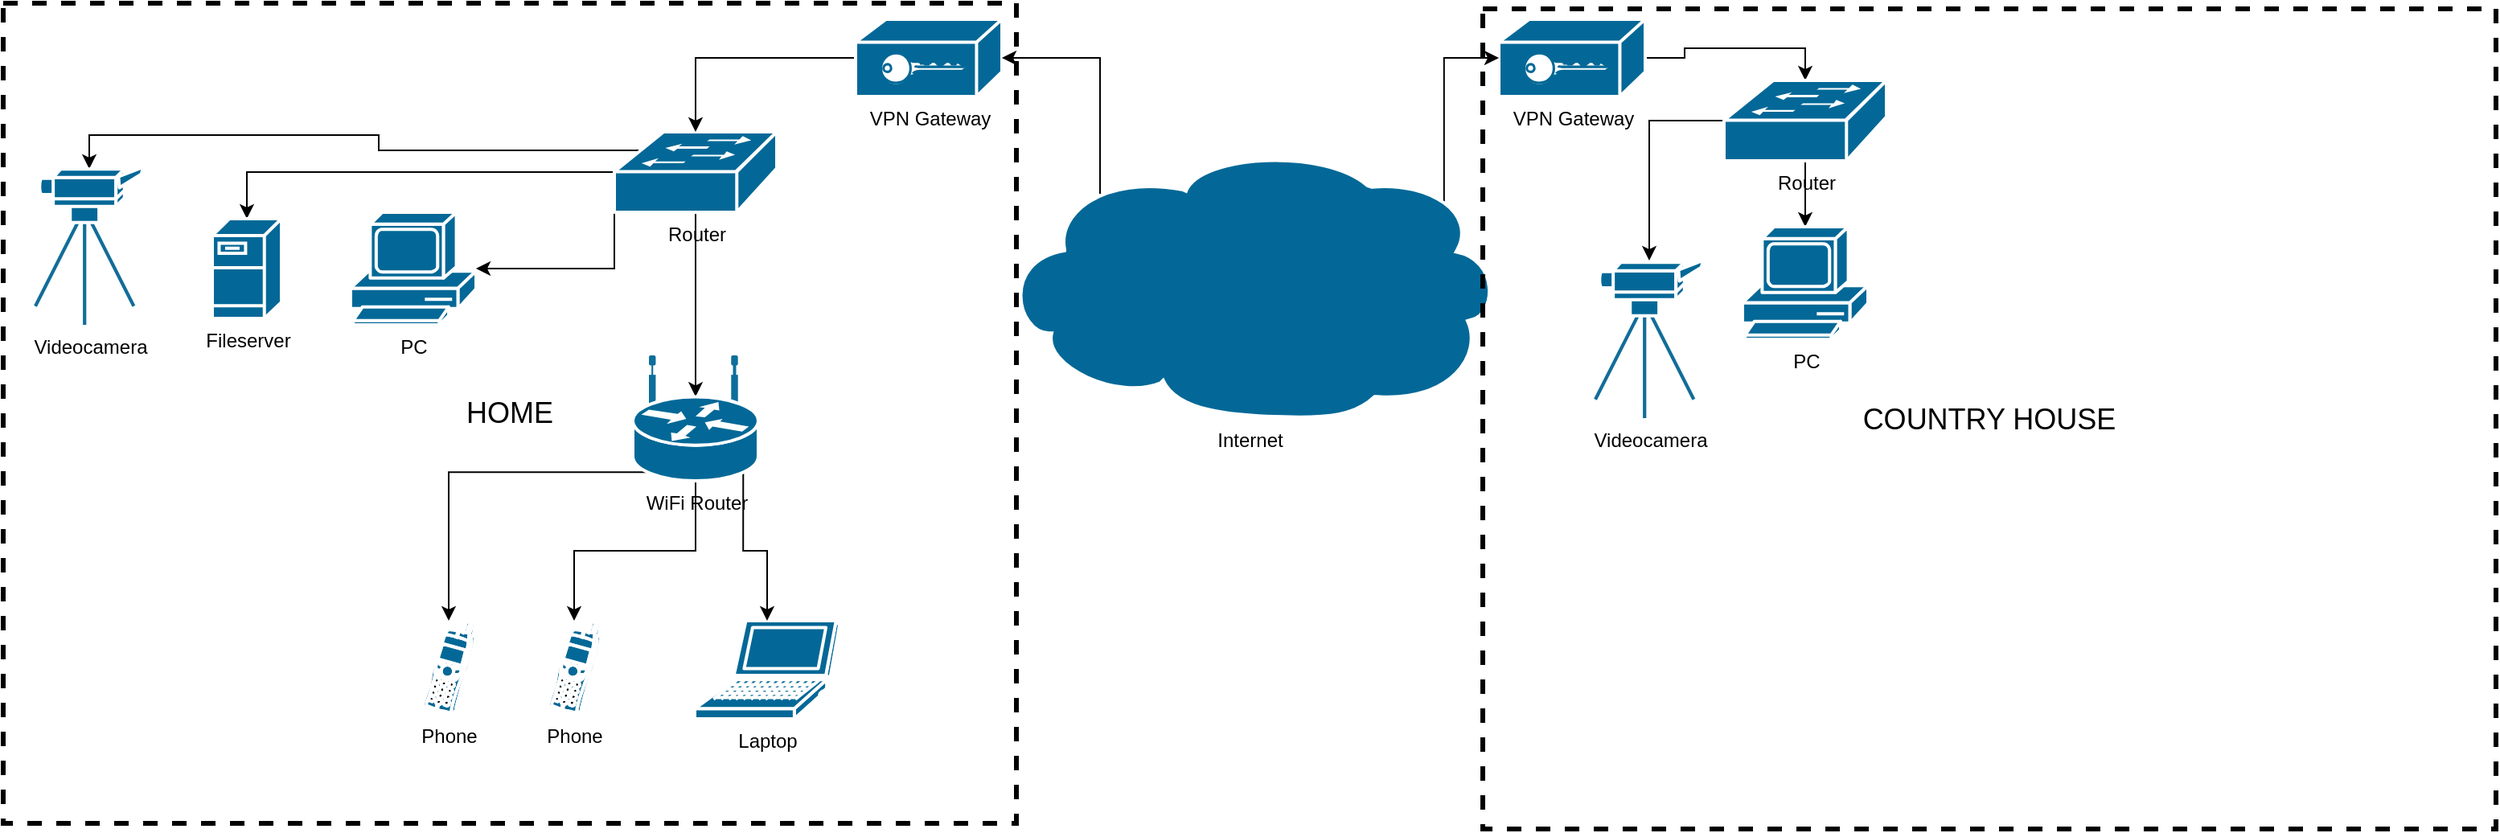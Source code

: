 <mxfile version="20.0.4" type="github">
  <diagram id="l8hXMBHkgcEJcSW0mbfh" name="Page-1">
    <mxGraphModel dx="1892" dy="1244" grid="1" gridSize="10" guides="1" tooltips="1" connect="1" arrows="1" fold="1" page="1" pageScale="1" pageWidth="1169" pageHeight="827" math="0" shadow="0">
      <root>
        <mxCell id="0" />
        <mxCell id="1" parent="0" />
        <mxCell id="LknhTWi8hgB9BkkPIfUL-1" value="PC" style="shape=mxgraph.cisco.computers_and_peripherals.pc;sketch=0;html=1;pointerEvents=1;dashed=0;fillColor=#036897;strokeColor=#ffffff;strokeWidth=2;verticalLabelPosition=bottom;verticalAlign=top;align=center;outlineConnect=0;" vertex="1" parent="1">
          <mxGeometry x="446" y="160" width="78" height="70" as="geometry" />
        </mxCell>
        <mxCell id="LknhTWi8hgB9BkkPIfUL-5" value="Laptop" style="shape=mxgraph.cisco.computers_and_peripherals.laptop;sketch=0;html=1;pointerEvents=1;dashed=0;fillColor=#036897;strokeColor=#ffffff;strokeWidth=2;verticalLabelPosition=bottom;verticalAlign=top;align=center;outlineConnect=0;" vertex="1" parent="1">
          <mxGeometry x="660" y="414" width="90" height="61" as="geometry" />
        </mxCell>
        <mxCell id="LknhTWi8hgB9BkkPIfUL-20" style="edgeStyle=orthogonalEdgeStyle;rounded=0;orthogonalLoop=1;jettySize=auto;html=1;exitX=0.5;exitY=0.98;exitDx=0;exitDy=0;exitPerimeter=0;entryX=0.5;entryY=0.32;entryDx=0;entryDy=0;entryPerimeter=0;" edge="1" parent="1" source="LknhTWi8hgB9BkkPIfUL-6" target="LknhTWi8hgB9BkkPIfUL-7">
          <mxGeometry relative="1" as="geometry" />
        </mxCell>
        <mxCell id="LknhTWi8hgB9BkkPIfUL-21" style="edgeStyle=orthogonalEdgeStyle;rounded=0;orthogonalLoop=1;jettySize=auto;html=1;exitX=0;exitY=0.98;exitDx=0;exitDy=0;exitPerimeter=0;" edge="1" parent="1" source="LknhTWi8hgB9BkkPIfUL-6" target="LknhTWi8hgB9BkkPIfUL-1">
          <mxGeometry relative="1" as="geometry" />
        </mxCell>
        <mxCell id="LknhTWi8hgB9BkkPIfUL-22" style="edgeStyle=orthogonalEdgeStyle;rounded=0;orthogonalLoop=1;jettySize=auto;html=1;exitX=0;exitY=0.5;exitDx=0;exitDy=0;exitPerimeter=0;entryX=0.5;entryY=0;entryDx=0;entryDy=0;entryPerimeter=0;" edge="1" parent="1" source="LknhTWi8hgB9BkkPIfUL-6" target="LknhTWi8hgB9BkkPIfUL-10">
          <mxGeometry relative="1" as="geometry" />
        </mxCell>
        <mxCell id="LknhTWi8hgB9BkkPIfUL-30" style="edgeStyle=orthogonalEdgeStyle;rounded=0;orthogonalLoop=1;jettySize=auto;html=1;exitX=0.16;exitY=0.23;exitDx=0;exitDy=0;exitPerimeter=0;entryX=0.5;entryY=0.01;entryDx=0;entryDy=0;entryPerimeter=0;" edge="1" parent="1" source="LknhTWi8hgB9BkkPIfUL-6" target="LknhTWi8hgB9BkkPIfUL-29">
          <mxGeometry relative="1" as="geometry" />
        </mxCell>
        <mxCell id="LknhTWi8hgB9BkkPIfUL-6" value="Router" style="shape=mxgraph.cisco.switches.workgroup_switch;sketch=0;html=1;pointerEvents=1;dashed=0;fillColor=#036897;strokeColor=#ffffff;strokeWidth=2;verticalLabelPosition=bottom;verticalAlign=top;align=center;outlineConnect=0;" vertex="1" parent="1">
          <mxGeometry x="610" y="110" width="101" height="50" as="geometry" />
        </mxCell>
        <mxCell id="LknhTWi8hgB9BkkPIfUL-23" style="edgeStyle=orthogonalEdgeStyle;rounded=0;orthogonalLoop=1;jettySize=auto;html=1;exitX=0.12;exitY=0.93;exitDx=0;exitDy=0;exitPerimeter=0;entryX=0.5;entryY=0;entryDx=0;entryDy=0;entryPerimeter=0;" edge="1" parent="1" source="LknhTWi8hgB9BkkPIfUL-7" target="LknhTWi8hgB9BkkPIfUL-8">
          <mxGeometry relative="1" as="geometry" />
        </mxCell>
        <mxCell id="LknhTWi8hgB9BkkPIfUL-24" style="edgeStyle=orthogonalEdgeStyle;rounded=0;orthogonalLoop=1;jettySize=auto;html=1;exitX=0.5;exitY=1;exitDx=0;exitDy=0;exitPerimeter=0;entryX=0.5;entryY=0;entryDx=0;entryDy=0;entryPerimeter=0;" edge="1" parent="1" source="LknhTWi8hgB9BkkPIfUL-7" target="LknhTWi8hgB9BkkPIfUL-9">
          <mxGeometry relative="1" as="geometry" />
        </mxCell>
        <mxCell id="LknhTWi8hgB9BkkPIfUL-25" style="edgeStyle=orthogonalEdgeStyle;rounded=0;orthogonalLoop=1;jettySize=auto;html=1;exitX=0.88;exitY=0.93;exitDx=0;exitDy=0;exitPerimeter=0;" edge="1" parent="1" source="LknhTWi8hgB9BkkPIfUL-7" target="LknhTWi8hgB9BkkPIfUL-5">
          <mxGeometry relative="1" as="geometry" />
        </mxCell>
        <mxCell id="LknhTWi8hgB9BkkPIfUL-7" value="WiFi Router" style="shape=mxgraph.cisco.routers.wireless_router;sketch=0;html=1;pointerEvents=1;dashed=0;fillColor=#036897;strokeColor=#ffffff;strokeWidth=2;verticalLabelPosition=bottom;verticalAlign=top;align=center;outlineConnect=0;" vertex="1" parent="1">
          <mxGeometry x="621.5" y="250" width="78" height="77" as="geometry" />
        </mxCell>
        <mxCell id="LknhTWi8hgB9BkkPIfUL-8" value="Phone" style="shape=mxgraph.cisco.modems_and_phones.cell_phone;sketch=0;html=1;pointerEvents=1;dashed=0;fillColor=#036897;strokeColor=#ffffff;strokeWidth=2;verticalLabelPosition=bottom;verticalAlign=top;align=center;outlineConnect=0;" vertex="1" parent="1">
          <mxGeometry x="490" y="414" width="34" height="58" as="geometry" />
        </mxCell>
        <mxCell id="LknhTWi8hgB9BkkPIfUL-9" value="Phone" style="shape=mxgraph.cisco.modems_and_phones.cell_phone;sketch=0;html=1;pointerEvents=1;dashed=0;fillColor=#036897;strokeColor=#ffffff;strokeWidth=2;verticalLabelPosition=bottom;verticalAlign=top;align=center;outlineConnect=0;" vertex="1" parent="1">
          <mxGeometry x="568" y="414" width="34" height="58" as="geometry" />
        </mxCell>
        <mxCell id="LknhTWi8hgB9BkkPIfUL-10" value="Fileserver" style="shape=mxgraph.cisco.servers.fileserver;sketch=0;html=1;pointerEvents=1;dashed=0;fillColor=#036897;strokeColor=#ffffff;strokeWidth=2;verticalLabelPosition=bottom;verticalAlign=top;align=center;outlineConnect=0;" vertex="1" parent="1">
          <mxGeometry x="360" y="164" width="43" height="62" as="geometry" />
        </mxCell>
        <mxCell id="LknhTWi8hgB9BkkPIfUL-15" style="edgeStyle=orthogonalEdgeStyle;rounded=0;orthogonalLoop=1;jettySize=auto;html=1;exitX=0;exitY=0.5;exitDx=0;exitDy=0;exitPerimeter=0;entryX=0.5;entryY=0;entryDx=0;entryDy=0;entryPerimeter=0;" edge="1" parent="1" source="LknhTWi8hgB9BkkPIfUL-11" target="LknhTWi8hgB9BkkPIfUL-6">
          <mxGeometry relative="1" as="geometry" />
        </mxCell>
        <mxCell id="LknhTWi8hgB9BkkPIfUL-11" value="VPN Gateway" style="shape=mxgraph.cisco.hubs_and_gateways.vpn_gateway;sketch=0;html=1;pointerEvents=1;dashed=0;fillColor=#036897;strokeColor=#ffffff;strokeWidth=2;verticalLabelPosition=bottom;verticalAlign=top;align=center;outlineConnect=0;" vertex="1" parent="1">
          <mxGeometry x="760" y="40" width="91" height="48" as="geometry" />
        </mxCell>
        <mxCell id="LknhTWi8hgB9BkkPIfUL-28" style="edgeStyle=orthogonalEdgeStyle;rounded=0;orthogonalLoop=1;jettySize=auto;html=1;exitX=1;exitY=0.5;exitDx=0;exitDy=0;exitPerimeter=0;entryX=0.5;entryY=0;entryDx=0;entryDy=0;entryPerimeter=0;" edge="1" parent="1" source="LknhTWi8hgB9BkkPIfUL-12" target="LknhTWi8hgB9BkkPIfUL-18">
          <mxGeometry relative="1" as="geometry" />
        </mxCell>
        <mxCell id="LknhTWi8hgB9BkkPIfUL-12" value="VPN Gateway" style="shape=mxgraph.cisco.hubs_and_gateways.vpn_gateway;sketch=0;html=1;pointerEvents=1;dashed=0;fillColor=#036897;strokeColor=#ffffff;strokeWidth=2;verticalLabelPosition=bottom;verticalAlign=top;align=center;outlineConnect=0;" vertex="1" parent="1">
          <mxGeometry x="1160" y="40" width="91" height="48" as="geometry" />
        </mxCell>
        <mxCell id="LknhTWi8hgB9BkkPIfUL-26" style="edgeStyle=orthogonalEdgeStyle;rounded=0;orthogonalLoop=1;jettySize=auto;html=1;exitX=0.2;exitY=0.17;exitDx=0;exitDy=0;exitPerimeter=0;entryX=1;entryY=0.5;entryDx=0;entryDy=0;entryPerimeter=0;" edge="1" parent="1" source="LknhTWi8hgB9BkkPIfUL-13" target="LknhTWi8hgB9BkkPIfUL-11">
          <mxGeometry relative="1" as="geometry" />
        </mxCell>
        <mxCell id="LknhTWi8hgB9BkkPIfUL-27" style="edgeStyle=orthogonalEdgeStyle;rounded=0;orthogonalLoop=1;jettySize=auto;html=1;exitX=0.89;exitY=0.2;exitDx=0;exitDy=0;exitPerimeter=0;entryX=0;entryY=0.5;entryDx=0;entryDy=0;entryPerimeter=0;" edge="1" parent="1" source="LknhTWi8hgB9BkkPIfUL-13" target="LknhTWi8hgB9BkkPIfUL-12">
          <mxGeometry relative="1" as="geometry" />
        </mxCell>
        <mxCell id="LknhTWi8hgB9BkkPIfUL-13" value="Internet" style="shape=mxgraph.cisco.storage.cloud;sketch=0;html=1;pointerEvents=1;dashed=0;fillColor=#036897;strokeColor=#ffffff;strokeWidth=2;verticalLabelPosition=bottom;verticalAlign=top;align=center;outlineConnect=0;" vertex="1" parent="1">
          <mxGeometry x="850" y="120" width="310" height="168" as="geometry" />
        </mxCell>
        <mxCell id="LknhTWi8hgB9BkkPIfUL-32" style="edgeStyle=orthogonalEdgeStyle;rounded=0;orthogonalLoop=1;jettySize=auto;html=1;exitX=0.5;exitY=0.98;exitDx=0;exitDy=0;exitPerimeter=0;" edge="1" parent="1" source="LknhTWi8hgB9BkkPIfUL-18" target="LknhTWi8hgB9BkkPIfUL-31">
          <mxGeometry relative="1" as="geometry" />
        </mxCell>
        <mxCell id="LknhTWi8hgB9BkkPIfUL-34" style="edgeStyle=orthogonalEdgeStyle;rounded=0;orthogonalLoop=1;jettySize=auto;html=1;exitX=0.98;exitY=0.5;exitDx=0;exitDy=0;exitPerimeter=0;" edge="1" parent="1" source="LknhTWi8hgB9BkkPIfUL-18" target="LknhTWi8hgB9BkkPIfUL-33">
          <mxGeometry relative="1" as="geometry" />
        </mxCell>
        <mxCell id="LknhTWi8hgB9BkkPIfUL-18" value="Router" style="shape=mxgraph.cisco.switches.workgroup_switch;sketch=0;html=1;pointerEvents=1;dashed=0;fillColor=#036897;strokeColor=#ffffff;strokeWidth=2;verticalLabelPosition=bottom;verticalAlign=top;align=center;outlineConnect=0;" vertex="1" parent="1">
          <mxGeometry x="1300" y="78" width="101" height="50" as="geometry" />
        </mxCell>
        <mxCell id="LknhTWi8hgB9BkkPIfUL-29" value="Videocamera" style="shape=mxgraph.cisco.computers_and_peripherals.video_camera;sketch=0;html=1;pointerEvents=1;dashed=0;fillColor=#036897;strokeColor=#ffffff;strokeWidth=2;verticalLabelPosition=bottom;verticalAlign=top;align=center;outlineConnect=0;" vertex="1" parent="1">
          <mxGeometry x="250" y="132" width="67" height="98" as="geometry" />
        </mxCell>
        <mxCell id="LknhTWi8hgB9BkkPIfUL-31" value="PC" style="shape=mxgraph.cisco.computers_and_peripherals.pc;sketch=0;html=1;pointerEvents=1;dashed=0;fillColor=#036897;strokeColor=#ffffff;strokeWidth=2;verticalLabelPosition=bottom;verticalAlign=top;align=center;outlineConnect=0;" vertex="1" parent="1">
          <mxGeometry x="1311.5" y="169" width="78" height="70" as="geometry" />
        </mxCell>
        <mxCell id="LknhTWi8hgB9BkkPIfUL-33" value="Videocamera" style="shape=mxgraph.cisco.computers_and_peripherals.video_camera;sketch=0;html=1;pointerEvents=1;dashed=0;fillColor=#036897;strokeColor=#ffffff;strokeWidth=2;verticalLabelPosition=bottom;verticalAlign=top;align=center;outlineConnect=0;" vertex="1" parent="1">
          <mxGeometry x="1220" y="190" width="67" height="98" as="geometry" />
        </mxCell>
        <mxCell id="LknhTWi8hgB9BkkPIfUL-37" value="&lt;font style=&quot;font-size: 18px;&quot;&gt;HOME&lt;/font&gt;" style="whiteSpace=wrap;html=1;fillColor=none;dashed=1;strokeWidth=3;" vertex="1" parent="1">
          <mxGeometry x="230" y="30" width="630" height="510" as="geometry" />
        </mxCell>
        <mxCell id="LknhTWi8hgB9BkkPIfUL-39" value="&lt;font size=&quot;4&quot;&gt;COUNTRY HOUSE&lt;/font&gt;" style="whiteSpace=wrap;html=1;fillColor=none;dashed=1;strokeWidth=3;" vertex="1" parent="1">
          <mxGeometry x="1150" y="33.5" width="630" height="510" as="geometry" />
        </mxCell>
      </root>
    </mxGraphModel>
  </diagram>
</mxfile>
